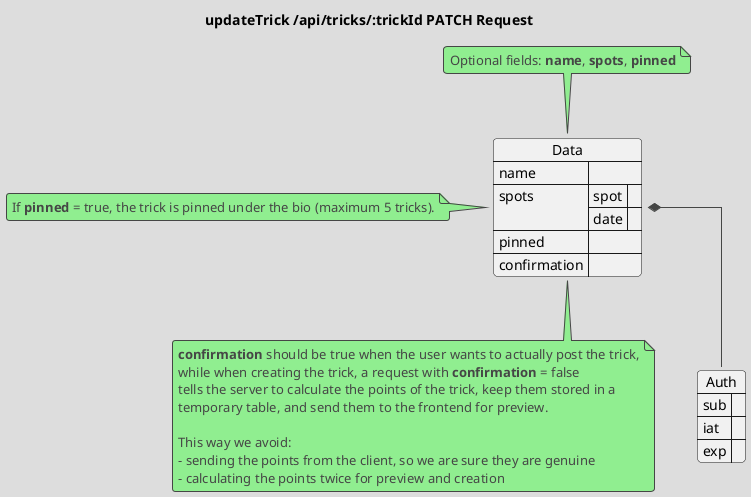 @startuml updateTrick-Request
!theme toy
skinparam linetype ortho
title "updateTrick /api/tricks/:trickId PATCH Request"

json Data {
    ' Optional
    "name": "",
    ' Optional
    "spots": [
        {
            "spot": "",
            "date": ""
        }
    ],
    ' Optional (If true pins the trick under the bio, max 5)
    "pinned": "",
    ' Look at `Tricks/POST/addNewTrick.puml` for explanations
    "confirmation": ""
}
note top of Data
    Optional fields: **name**, **spots**, **pinned**
end note

note left of Data
    If **pinned** = true, the trick is pinned under the bio (maximum 5 tricks).
end note

note bottom of Data
    **confirmation** should be true when the user wants to actually post the trick,
    while when creating the trick, a request with **confirmation** = false 
    tells the server to calculate the points of the trick, keep them stored in a 
    temporary table, and send them to the frontend for preview.
    
    This way we avoid:
    - sending the points from the client, so we are sure they are genuine
    - calculating the points twice for preview and creation
end note

json Auth {
    "sub": "",
    "iat": "",
    "exp": ""
}

Data *-- Auth

@enduml
@startuml updateTrick-Response
!theme toy
skinparam linetype ortho
title "updateTrick /api/tricks/:trickId PATCH Response"
json Data {
    ' Optional
    "points": ""
}

note top of Data
    Optional fields: **points**
end note
@enduml
